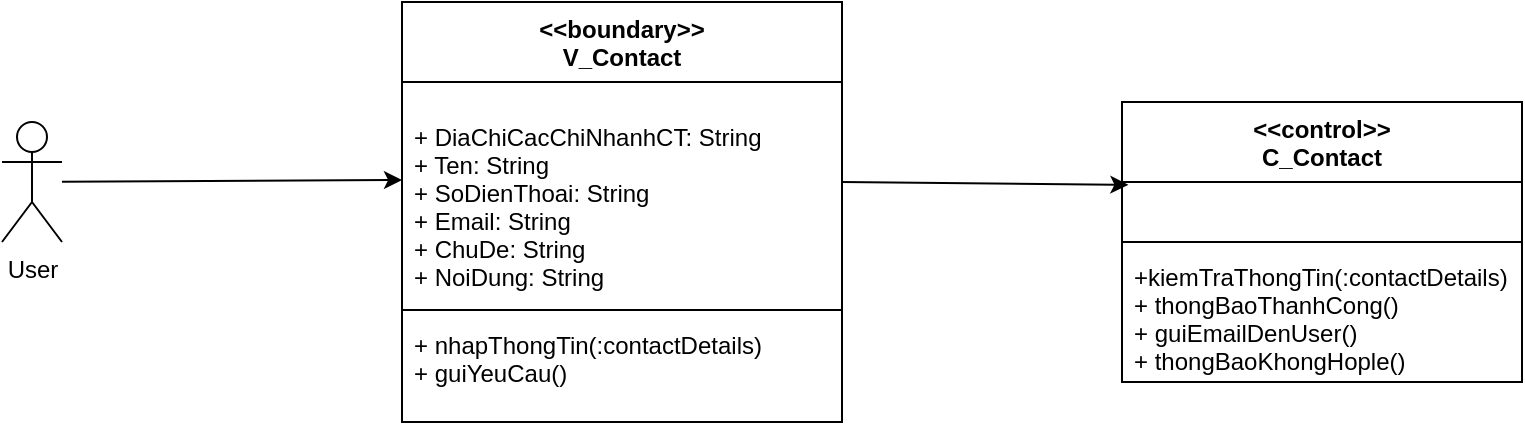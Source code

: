 <mxfile version="14.0.4" type="github">
  <diagram id="gPTn3N0MgV1BMtI-SlPy" name="Page-1">
    <mxGraphModel dx="1038" dy="548" grid="1" gridSize="10" guides="1" tooltips="1" connect="1" arrows="1" fold="1" page="1" pageScale="1" pageWidth="850" pageHeight="1100" math="0" shadow="0">
      <root>
        <mxCell id="0" />
        <mxCell id="1" parent="0" />
        <mxCell id="YRtdrOycz8NmZLceIQQI-1" value="User" style="shape=umlActor;verticalLabelPosition=bottom;verticalAlign=top;html=1;outlineConnect=0;" parent="1" vertex="1">
          <mxGeometry x="50" y="250" width="30" height="60" as="geometry" />
        </mxCell>
        <mxCell id="YRtdrOycz8NmZLceIQQI-2" value="&lt;&lt;boundary&gt;&gt;&#xa;V_Contact" style="swimlane;fontStyle=1;align=center;verticalAlign=top;childLayout=stackLayout;horizontal=1;startSize=40;horizontalStack=0;resizeParent=1;resizeParentMax=0;resizeLast=0;collapsible=1;marginBottom=0;" parent="1" vertex="1">
          <mxGeometry x="250" y="190" width="220" height="210" as="geometry" />
        </mxCell>
        <mxCell id="YRtdrOycz8NmZLceIQQI-3" value="&#xa;+ DiaChiCacChiNhanhCT: String&#xa;+ Ten: String&#xa;+ SoDienThoai: String&#xa;+ Email: String&#xa;+ ChuDe: String&#xa;+ NoiDung: String " style="text;strokeColor=none;fillColor=none;align=left;verticalAlign=top;spacingLeft=4;spacingRight=4;overflow=hidden;rotatable=0;points=[[0,0.5],[1,0.5]];portConstraint=eastwest;" parent="YRtdrOycz8NmZLceIQQI-2" vertex="1">
          <mxGeometry y="40" width="220" height="110" as="geometry" />
        </mxCell>
        <mxCell id="YRtdrOycz8NmZLceIQQI-4" value="" style="line;strokeWidth=1;fillColor=none;align=left;verticalAlign=middle;spacingTop=-1;spacingLeft=3;spacingRight=3;rotatable=0;labelPosition=right;points=[];portConstraint=eastwest;" parent="YRtdrOycz8NmZLceIQQI-2" vertex="1">
          <mxGeometry y="150" width="220" height="8" as="geometry" />
        </mxCell>
        <mxCell id="YRtdrOycz8NmZLceIQQI-5" value="+ nhapThongTin(:contactDetails)&#xa;+ guiYeuCau()" style="text;strokeColor=none;fillColor=none;align=left;verticalAlign=top;spacingLeft=4;spacingRight=4;overflow=hidden;rotatable=0;points=[[0,0.5],[1,0.5]];portConstraint=eastwest;" parent="YRtdrOycz8NmZLceIQQI-2" vertex="1">
          <mxGeometry y="158" width="220" height="52" as="geometry" />
        </mxCell>
        <mxCell id="YRtdrOycz8NmZLceIQQI-10" value="" style="endArrow=classic;html=1;entryX=0.016;entryY=0.054;entryDx=0;entryDy=0;entryPerimeter=0;exitX=1;exitY=0.455;exitDx=0;exitDy=0;exitPerimeter=0;" parent="1" source="YRtdrOycz8NmZLceIQQI-3" target="POWTqGqZzCkaKUgrUB-V-2" edge="1">
          <mxGeometry width="50" height="50" relative="1" as="geometry">
            <mxPoint x="400" y="310" as="sourcePoint" />
            <mxPoint x="608.08" y="266.64" as="targetPoint" />
          </mxGeometry>
        </mxCell>
        <mxCell id="YRtdrOycz8NmZLceIQQI-11" value="" style="endArrow=classic;html=1;" parent="1" source="YRtdrOycz8NmZLceIQQI-1" edge="1">
          <mxGeometry width="50" height="50" relative="1" as="geometry">
            <mxPoint x="400" y="310" as="sourcePoint" />
            <mxPoint x="250" y="279" as="targetPoint" />
          </mxGeometry>
        </mxCell>
        <mxCell id="POWTqGqZzCkaKUgrUB-V-1" value="&lt;&lt;control&gt;&gt;&#xa;C_Contact" style="swimlane;fontStyle=1;align=center;verticalAlign=top;childLayout=stackLayout;horizontal=1;startSize=40;horizontalStack=0;resizeParent=1;resizeParentMax=0;resizeLast=0;collapsible=1;marginBottom=0;" parent="1" vertex="1">
          <mxGeometry x="610" y="240" width="200" height="140" as="geometry" />
        </mxCell>
        <mxCell id="POWTqGqZzCkaKUgrUB-V-2" value="   " style="text;strokeColor=none;fillColor=none;align=left;verticalAlign=top;spacingLeft=4;spacingRight=4;overflow=hidden;rotatable=0;points=[[0,0.5],[1,0.5]];portConstraint=eastwest;" parent="POWTqGqZzCkaKUgrUB-V-1" vertex="1">
          <mxGeometry y="40" width="200" height="26" as="geometry" />
        </mxCell>
        <mxCell id="POWTqGqZzCkaKUgrUB-V-3" value="" style="line;strokeWidth=1;fillColor=none;align=left;verticalAlign=middle;spacingTop=-1;spacingLeft=3;spacingRight=3;rotatable=0;labelPosition=right;points=[];portConstraint=eastwest;" parent="POWTqGqZzCkaKUgrUB-V-1" vertex="1">
          <mxGeometry y="66" width="200" height="8" as="geometry" />
        </mxCell>
        <mxCell id="POWTqGqZzCkaKUgrUB-V-4" value="+kiemTraThongTin(:contactDetails)&#xa;+ thongBaoThanhCong()&#xa;+ guiEmailDenUser()&#xa;+ thongBaoKhongHople()" style="text;strokeColor=none;fillColor=none;align=left;verticalAlign=top;spacingLeft=4;spacingRight=4;overflow=hidden;rotatable=0;points=[[0,0.5],[1,0.5]];portConstraint=eastwest;" parent="POWTqGqZzCkaKUgrUB-V-1" vertex="1">
          <mxGeometry y="74" width="200" height="66" as="geometry" />
        </mxCell>
      </root>
    </mxGraphModel>
  </diagram>
</mxfile>
